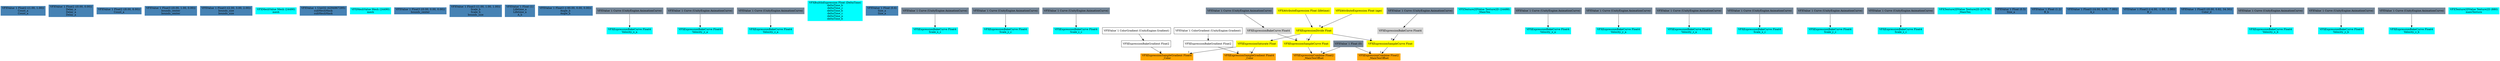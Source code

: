 digraph G {
node0 [shape="box" color="steelblue" style="filled" label="VFXValue`1 Float2 ((1.00, 1.00))
Count_a
Count_a"]
node1 [shape="box" color="steelblue" style="filled" label="VFXValue`1 Float2 ((0.00, 0.00))
Delay_a
Delay_a
Delay_a"]
node2 [shape="box" color="steelblue" style="filled" label="VFXValue`1 Float2 ((8.00, 8.00))
Count_a"]
node3 [shape="box" color="steelblue" style="filled" label="VFXValue`1 Float3 ((0.00, 1.00, 0.00))
bounds_center
bounds_center"]
node4 [shape="box" color="steelblue" style="filled" label="VFXValue`1 Float3 ((2.00, 3.00, 2.00))
bounds_size
bounds_size"]
node5 [shape="box" color="cyan" style="filled" label="VFXMeshValue Mesh (24490)
mesh"]
node6 [shape="box" color="steelblue" style="filled" label="VFXValue`1 Uint32 (4294967295)
subMeshMask
subMeshMask"]
node7 [shape="box" color="cyan" style="filled" label="VFXMeshValue Mesh (24490)
mesh"]
node8 [shape="box" color="steelblue" style="filled" label="VFXValue`1 Float3 ((0.00, 0.00, 0.00))
bounds_center"]
node9 [shape="box" color="steelblue" style="filled" label="VFXValue`1 Float3 ((1.00, 1.00, 1.00))
Scale_b
Scale_b
bounds_size"]
node10 [shape="box" color="steelblue" style="filled" label="VFXValue`1 Float (1)
Lifetime_a
Lifetime_a
A_b"]
node11 [shape="box" color="steelblue" style="filled" label="VFXValue`1 Float3 ((-90.00, 0.00, 0.00))
Angle_b
Angle_b"]
node12 [shape="box" color="cyan" style="filled" label="VFXExpressionBakeCurve Float4
Velocity_x_a"]
node13 [shape="box" color="lightslategray" style="filled" label="VFXValue`1 Curve (UnityEngine.AnimationCurve)"]
node14 [shape="box" color="cyan" style="filled" label="VFXExpressionBakeCurve Float4
Velocity_y_a"]
node15 [shape="box" color="lightslategray" style="filled" label="VFXValue`1 Curve (UnityEngine.AnimationCurve)"]
node16 [shape="box" color="cyan" style="filled" label="VFXExpressionBakeCurve Float4
Velocity_z_a"]
node17 [shape="box" color="lightslategray" style="filled" label="VFXValue`1 Curve (UnityEngine.AnimationCurve)"]
node18 [shape="box" color="cyan" style="filled" label="VFXBuiltInExpression Float (DeltaTime)
deltaTime_b
deltaTime_c
deltaTime_b
deltaTime_c
deltaTime_a
deltaTime_b"]
node19 [shape="box" color="steelblue" style="filled" label="VFXValue`1 Float (0.6)
Size_a
Size_a"]
node20 [shape="box" color="cyan" style="filled" label="VFXExpressionBakeCurve Float4
Scale_x_c"]
node21 [shape="box" color="lightslategray" style="filled" label="VFXValue`1 Curve (UnityEngine.AnimationCurve)"]
node22 [shape="box" color="cyan" style="filled" label="VFXExpressionBakeCurve Float4
Scale_y_c"]
node23 [shape="box" color="lightslategray" style="filled" label="VFXValue`1 Curve (UnityEngine.AnimationCurve)"]
node24 [shape="box" color="cyan" style="filled" label="VFXExpressionBakeCurve Float4
Scale_z_c"]
node25 [shape="box" color="lightslategray" style="filled" label="VFXValue`1 Curve (UnityEngine.AnimationCurve)"]
node26 [shape="box" color="orange" style="filled" label="VFXExpressionSampleGradient Float4
_Color"]
node27 [shape="box" label="VFXExpressionBakeGradient Float2"]
node28 [shape="box" label="VFXValue`1 ColorGradient (UnityEngine.Gradient)"]
node29 [shape="box" color="yellow" style="filled" label="VFXExpressionSaturate Float"]
node30 [shape="box" color="yellow" style="filled" label="VFXExpressionDivide Float"]
node31 [shape="box" color="yellow" style="filled" label="VFXAttributeExpression Float (age)"]
node32 [shape="box" color="yellow" style="filled" label="VFXAttributeExpression Float (lifetime)"]
node33 [shape="box" color="cyan" style="filled" label="VFXTexture2DValue Texture2D (24488)
_MainTex"]
node34 [shape="box" color="orange" style="filled" label="VFXExpressionCombine Float2
_MainTexOffset"]
node35 [shape="box" color="lightslategray" style="filled" label="VFXValue`1 Float (0)"]
node36 [shape="box" color="yellow" style="filled" label="VFXExpressionSampleCurve Float"]
node37 [shape="box" color="lightgray" style="filled" label="VFXExpressionBakeCurve Float4"]
node38 [shape="box" color="lightslategray" style="filled" label="VFXValue`1 Curve (UnityEngine.AnimationCurve)"]
node39 [shape="box" color="cyan" style="filled" label="VFXExpressionBakeCurve Float4
Velocity_x_a"]
node40 [shape="box" color="lightslategray" style="filled" label="VFXValue`1 Curve (UnityEngine.AnimationCurve)"]
node41 [shape="box" color="cyan" style="filled" label="VFXExpressionBakeCurve Float4
Velocity_y_a"]
node42 [shape="box" color="lightslategray" style="filled" label="VFXValue`1 Curve (UnityEngine.AnimationCurve)"]
node43 [shape="box" color="cyan" style="filled" label="VFXExpressionBakeCurve Float4
Velocity_z_a"]
node44 [shape="box" color="lightslategray" style="filled" label="VFXValue`1 Curve (UnityEngine.AnimationCurve)"]
node45 [shape="box" color="cyan" style="filled" label="VFXExpressionBakeCurve Float4
Scale_x_c"]
node46 [shape="box" color="lightslategray" style="filled" label="VFXValue`1 Curve (UnityEngine.AnimationCurve)"]
node47 [shape="box" color="cyan" style="filled" label="VFXExpressionBakeCurve Float4
Scale_y_c"]
node48 [shape="box" color="lightslategray" style="filled" label="VFXValue`1 Curve (UnityEngine.AnimationCurve)"]
node49 [shape="box" color="cyan" style="filled" label="VFXExpressionBakeCurve Float4
Scale_z_c"]
node50 [shape="box" color="lightslategray" style="filled" label="VFXValue`1 Curve (UnityEngine.AnimationCurve)"]
node51 [shape="box" color="orange" style="filled" label="VFXExpressionSampleGradient Float4
_Color"]
node52 [shape="box" label="VFXExpressionBakeGradient Float2"]
node53 [shape="box" label="VFXValue`1 ColorGradient (UnityEngine.Gradient)"]
node54 [shape="box" color="cyan" style="filled" label="VFXTexture2DValue Texture2D (27478)
_MainTex"]
node55 [shape="box" color="orange" style="filled" label="VFXExpressionCombine Float2
_MainTexOffset"]
node56 [shape="box" color="yellow" style="filled" label="VFXExpressionSampleCurve Float"]
node57 [shape="box" color="lightgray" style="filled" label="VFXExpressionBakeCurve Float4"]
node58 [shape="box" color="lightslategray" style="filled" label="VFXValue`1 Curve (UnityEngine.AnimationCurve)"]
node59 [shape="box" color="steelblue" style="filled" label="VFXValue`1 Float (0.5)
Size_a"]
node60 [shape="box" color="steelblue" style="filled" label="VFXValue`1 Float (1.2)
B_b"]
node61 [shape="box" color="steelblue" style="filled" label="VFXValue`1 Float3 ((4.00, 4.00, -7.00))
A_c"]
node62 [shape="box" color="steelblue" style="filled" label="VFXValue`1 Float3 ((-4.00, -1.00, -3.00))
B_c"]
node63 [shape="box" color="steelblue" style="filled" label="VFXValue`1 Float3 ((0.00, 0.82, 34.30))
Color_d"]
node64 [shape="box" color="cyan" style="filled" label="VFXExpressionBakeCurve Float4
Velocity_x_b"]
node65 [shape="box" color="lightslategray" style="filled" label="VFXValue`1 Curve (UnityEngine.AnimationCurve)"]
node66 [shape="box" color="cyan" style="filled" label="VFXExpressionBakeCurve Float4
Velocity_y_b"]
node67 [shape="box" color="lightslategray" style="filled" label="VFXValue`1 Curve (UnityEngine.AnimationCurve)"]
node68 [shape="box" color="cyan" style="filled" label="VFXExpressionBakeCurve Float4
Velocity_z_b"]
node69 [shape="box" color="lightslategray" style="filled" label="VFXValue`1 Curve (UnityEngine.AnimationCurve)"]
node70 [shape="box" color="cyan" style="filled" label="VFXTexture2DValue Texture2D (880)
mainTexture"]
node13 -> node12 
node15 -> node14 
node17 -> node16 
node21 -> node20 
node23 -> node22 
node25 -> node24 
node27 -> node26 [headlabel="0"]
node29 -> node26 [headlabel="1"]
node28 -> node27 
node30 -> node29 
node31 -> node30 [headlabel="0"]
node32 -> node30 [headlabel="1"]
node35 -> node34 [headlabel="0"]
node36 -> node34 [headlabel="1"]
node37 -> node36 [headlabel="0"]
node30 -> node36 [headlabel="1"]
node38 -> node37 
node40 -> node39 
node42 -> node41 
node44 -> node43 
node46 -> node45 
node48 -> node47 
node50 -> node49 
node52 -> node51 [headlabel="0"]
node29 -> node51 [headlabel="1"]
node53 -> node52 
node35 -> node55 [headlabel="0"]
node56 -> node55 [headlabel="1"]
node57 -> node56 [headlabel="0"]
node30 -> node56 [headlabel="1"]
node58 -> node57 
node65 -> node64 
node67 -> node66 
node69 -> node68 
}
